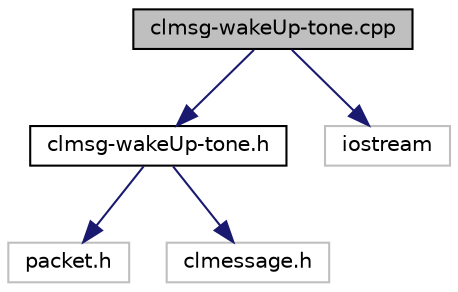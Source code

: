 digraph "clmsg-wakeUp-tone.cpp"
{
 // LATEX_PDF_SIZE
  edge [fontname="Helvetica",fontsize="10",labelfontname="Helvetica",labelfontsize="10"];
  node [fontname="Helvetica",fontsize="10",shape=record];
  Node1 [label="clmsg-wakeUp-tone.cpp",height=0.2,width=0.4,color="black", fillcolor="grey75", style="filled", fontcolor="black",tooltip="Provides the implementation of the CrossLayerMessage that represent the WakeUP tone for data PHY laye..."];
  Node1 -> Node2 [color="midnightblue",fontsize="10",style="solid",fontname="Helvetica"];
  Node2 [label="clmsg-wakeUp-tone.h",height=0.2,width=0.4,color="black", fillcolor="white", style="filled",URL="$clmsg-wakeUp-tone_8h.html",tooltip="Provides the implementation of the CrossLayerMessage that represent the WakeUP tone for data PHY laye..."];
  Node2 -> Node3 [color="midnightblue",fontsize="10",style="solid",fontname="Helvetica"];
  Node3 [label="packet.h",height=0.2,width=0.4,color="grey75", fillcolor="white", style="filled",tooltip=" "];
  Node2 -> Node4 [color="midnightblue",fontsize="10",style="solid",fontname="Helvetica"];
  Node4 [label="clmessage.h",height=0.2,width=0.4,color="grey75", fillcolor="white", style="filled",tooltip=" "];
  Node1 -> Node5 [color="midnightblue",fontsize="10",style="solid",fontname="Helvetica"];
  Node5 [label="iostream",height=0.2,width=0.4,color="grey75", fillcolor="white", style="filled",tooltip=" "];
}
